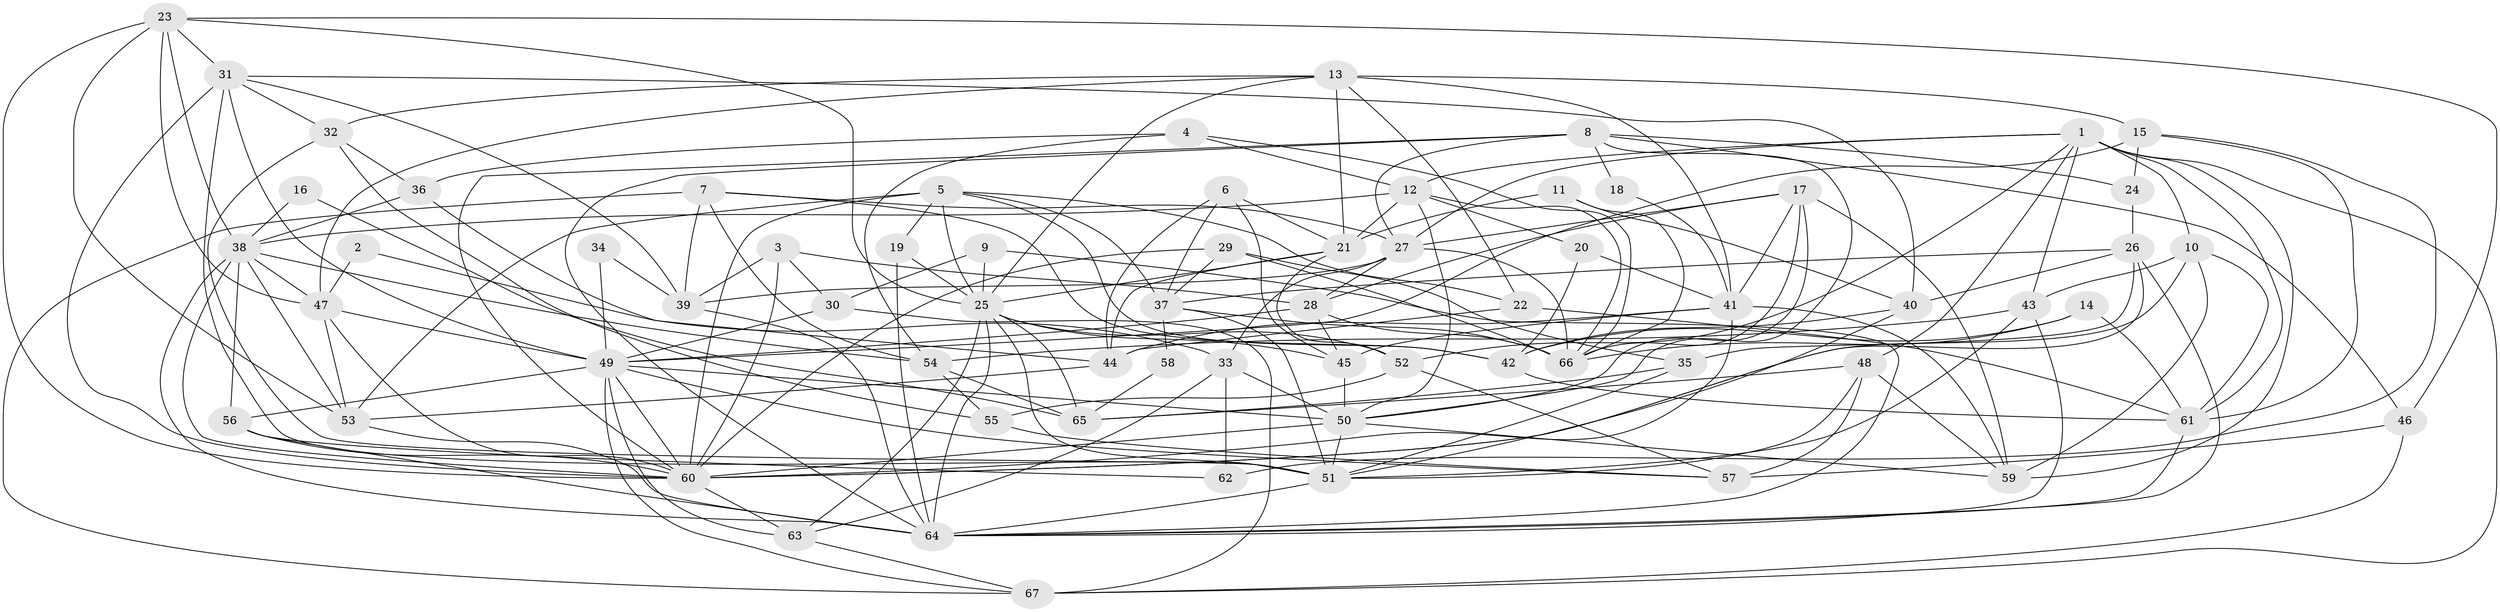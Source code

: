 // original degree distribution, {3: 0.3007518796992481, 4: 0.24060150375939848, 5: 0.21804511278195488, 7: 0.045112781954887216, 6: 0.03759398496240601, 8: 0.022556390977443608, 2: 0.12781954887218044, 9: 0.007518796992481203}
// Generated by graph-tools (version 1.1) at 2025/50/03/09/25 03:50:14]
// undirected, 67 vertices, 193 edges
graph export_dot {
graph [start="1"]
  node [color=gray90,style=filled];
  1;
  2;
  3;
  4;
  5;
  6;
  7;
  8;
  9;
  10;
  11;
  12;
  13;
  14;
  15;
  16;
  17;
  18;
  19;
  20;
  21;
  22;
  23;
  24;
  25;
  26;
  27;
  28;
  29;
  30;
  31;
  32;
  33;
  34;
  35;
  36;
  37;
  38;
  39;
  40;
  41;
  42;
  43;
  44;
  45;
  46;
  47;
  48;
  49;
  50;
  51;
  52;
  53;
  54;
  55;
  56;
  57;
  58;
  59;
  60;
  61;
  62;
  63;
  64;
  65;
  66;
  67;
  1 -- 10 [weight=1.0];
  1 -- 12 [weight=1.0];
  1 -- 27 [weight=1.0];
  1 -- 43 [weight=1.0];
  1 -- 48 [weight=1.0];
  1 -- 52 [weight=1.0];
  1 -- 59 [weight=1.0];
  1 -- 61 [weight=1.0];
  1 -- 67 [weight=1.0];
  2 -- 33 [weight=1.0];
  2 -- 47 [weight=1.0];
  3 -- 28 [weight=1.0];
  3 -- 30 [weight=1.0];
  3 -- 39 [weight=1.0];
  3 -- 60 [weight=1.0];
  4 -- 12 [weight=1.0];
  4 -- 36 [weight=1.0];
  4 -- 54 [weight=1.0];
  4 -- 66 [weight=1.0];
  5 -- 19 [weight=1.0];
  5 -- 22 [weight=1.0];
  5 -- 25 [weight=1.0];
  5 -- 37 [weight=1.0];
  5 -- 42 [weight=1.0];
  5 -- 53 [weight=1.0];
  5 -- 60 [weight=1.0];
  6 -- 21 [weight=1.0];
  6 -- 37 [weight=1.0];
  6 -- 44 [weight=1.0];
  6 -- 45 [weight=1.0];
  7 -- 27 [weight=1.0];
  7 -- 39 [weight=1.0];
  7 -- 42 [weight=1.0];
  7 -- 54 [weight=1.0];
  7 -- 67 [weight=1.0];
  8 -- 18 [weight=1.0];
  8 -- 24 [weight=1.0];
  8 -- 27 [weight=1.0];
  8 -- 46 [weight=1.0];
  8 -- 50 [weight=1.0];
  8 -- 60 [weight=2.0];
  8 -- 64 [weight=1.0];
  9 -- 25 [weight=1.0];
  9 -- 30 [weight=1.0];
  9 -- 64 [weight=1.0];
  10 -- 43 [weight=1.0];
  10 -- 59 [weight=1.0];
  10 -- 60 [weight=1.0];
  10 -- 61 [weight=1.0];
  11 -- 21 [weight=1.0];
  11 -- 40 [weight=1.0];
  11 -- 66 [weight=1.0];
  12 -- 20 [weight=1.0];
  12 -- 21 [weight=1.0];
  12 -- 38 [weight=1.0];
  12 -- 50 [weight=1.0];
  12 -- 66 [weight=1.0];
  13 -- 15 [weight=1.0];
  13 -- 21 [weight=1.0];
  13 -- 22 [weight=1.0];
  13 -- 25 [weight=1.0];
  13 -- 32 [weight=1.0];
  13 -- 41 [weight=1.0];
  13 -- 47 [weight=1.0];
  14 -- 42 [weight=1.0];
  14 -- 61 [weight=1.0];
  14 -- 66 [weight=1.0];
  15 -- 24 [weight=1.0];
  15 -- 49 [weight=1.0];
  15 -- 61 [weight=1.0];
  15 -- 62 [weight=1.0];
  16 -- 38 [weight=1.0];
  16 -- 65 [weight=1.0];
  17 -- 27 [weight=1.0];
  17 -- 28 [weight=1.0];
  17 -- 41 [weight=1.0];
  17 -- 50 [weight=1.0];
  17 -- 59 [weight=1.0];
  17 -- 66 [weight=1.0];
  18 -- 41 [weight=1.0];
  19 -- 25 [weight=1.0];
  19 -- 64 [weight=1.0];
  20 -- 41 [weight=1.0];
  20 -- 42 [weight=1.0];
  21 -- 25 [weight=1.0];
  21 -- 44 [weight=1.0];
  21 -- 52 [weight=1.0];
  22 -- 44 [weight=1.0];
  22 -- 61 [weight=1.0];
  23 -- 25 [weight=1.0];
  23 -- 31 [weight=1.0];
  23 -- 38 [weight=1.0];
  23 -- 46 [weight=1.0];
  23 -- 47 [weight=1.0];
  23 -- 53 [weight=1.0];
  23 -- 60 [weight=1.0];
  24 -- 26 [weight=1.0];
  25 -- 45 [weight=1.0];
  25 -- 51 [weight=1.0];
  25 -- 52 [weight=1.0];
  25 -- 63 [weight=1.0];
  25 -- 64 [weight=1.0];
  25 -- 65 [weight=1.0];
  26 -- 35 [weight=1.0];
  26 -- 37 [weight=1.0];
  26 -- 40 [weight=1.0];
  26 -- 60 [weight=1.0];
  26 -- 64 [weight=1.0];
  27 -- 28 [weight=1.0];
  27 -- 33 [weight=1.0];
  27 -- 39 [weight=1.0];
  27 -- 66 [weight=1.0];
  28 -- 45 [weight=1.0];
  28 -- 49 [weight=1.0];
  28 -- 66 [weight=1.0];
  29 -- 35 [weight=1.0];
  29 -- 37 [weight=1.0];
  29 -- 60 [weight=1.0];
  29 -- 66 [weight=1.0];
  30 -- 49 [weight=1.0];
  30 -- 67 [weight=1.0];
  31 -- 32 [weight=1.0];
  31 -- 39 [weight=1.0];
  31 -- 40 [weight=1.0];
  31 -- 49 [weight=1.0];
  31 -- 51 [weight=1.0];
  31 -- 60 [weight=1.0];
  32 -- 36 [weight=1.0];
  32 -- 51 [weight=1.0];
  32 -- 55 [weight=1.0];
  33 -- 50 [weight=1.0];
  33 -- 62 [weight=1.0];
  33 -- 63 [weight=1.0];
  34 -- 39 [weight=1.0];
  34 -- 49 [weight=1.0];
  35 -- 51 [weight=1.0];
  35 -- 65 [weight=2.0];
  36 -- 38 [weight=1.0];
  36 -- 44 [weight=1.0];
  37 -- 51 [weight=1.0];
  37 -- 58 [weight=1.0];
  37 -- 66 [weight=1.0];
  38 -- 47 [weight=1.0];
  38 -- 53 [weight=1.0];
  38 -- 54 [weight=1.0];
  38 -- 56 [weight=1.0];
  38 -- 60 [weight=1.0];
  38 -- 64 [weight=1.0];
  39 -- 64 [weight=1.0];
  40 -- 42 [weight=1.0];
  40 -- 51 [weight=1.0];
  41 -- 44 [weight=1.0];
  41 -- 45 [weight=1.0];
  41 -- 59 [weight=1.0];
  41 -- 60 [weight=1.0];
  42 -- 61 [weight=1.0];
  43 -- 51 [weight=1.0];
  43 -- 54 [weight=1.0];
  43 -- 64 [weight=1.0];
  44 -- 53 [weight=1.0];
  45 -- 50 [weight=1.0];
  46 -- 57 [weight=1.0];
  46 -- 67 [weight=1.0];
  47 -- 49 [weight=1.0];
  47 -- 53 [weight=1.0];
  47 -- 60 [weight=1.0];
  48 -- 51 [weight=1.0];
  48 -- 57 [weight=1.0];
  48 -- 59 [weight=1.0];
  48 -- 65 [weight=1.0];
  49 -- 50 [weight=1.0];
  49 -- 56 [weight=1.0];
  49 -- 57 [weight=1.0];
  49 -- 60 [weight=1.0];
  49 -- 63 [weight=1.0];
  49 -- 67 [weight=1.0];
  50 -- 51 [weight=1.0];
  50 -- 59 [weight=1.0];
  50 -- 60 [weight=1.0];
  51 -- 64 [weight=1.0];
  52 -- 55 [weight=1.0];
  52 -- 57 [weight=1.0];
  53 -- 64 [weight=1.0];
  54 -- 55 [weight=1.0];
  54 -- 65 [weight=1.0];
  55 -- 57 [weight=1.0];
  56 -- 60 [weight=1.0];
  56 -- 62 [weight=1.0];
  56 -- 64 [weight=1.0];
  58 -- 65 [weight=1.0];
  60 -- 63 [weight=1.0];
  61 -- 64 [weight=1.0];
  63 -- 67 [weight=1.0];
}
